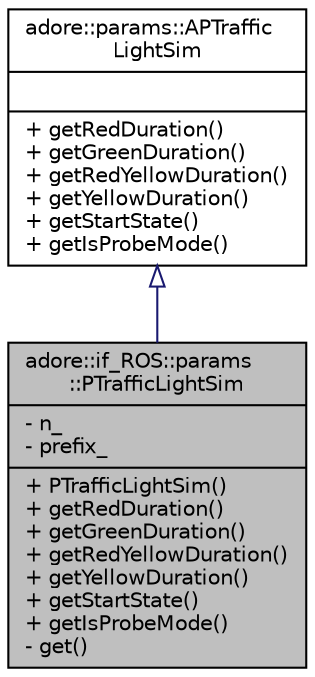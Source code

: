 digraph "adore::if_ROS::params::PTrafficLightSim"
{
 // LATEX_PDF_SIZE
  edge [fontname="Helvetica",fontsize="10",labelfontname="Helvetica",labelfontsize="10"];
  node [fontname="Helvetica",fontsize="10",shape=record];
  Node1 [label="{adore::if_ROS::params\l::PTrafficLightSim\n|- n_\l- prefix_\l|+ PTrafficLightSim()\l+ getRedDuration()\l+ getGreenDuration()\l+ getRedYellowDuration()\l+ getYellowDuration()\l+ getStartState()\l+ getIsProbeMode()\l- get()\l}",height=0.2,width=0.4,color="black", fillcolor="grey75", style="filled", fontcolor="black",tooltip=" "];
  Node2 -> Node1 [dir="back",color="midnightblue",fontsize="10",style="solid",arrowtail="onormal",fontname="Helvetica"];
  Node2 [label="{adore::params::APTraffic\lLightSim\n||+ getRedDuration()\l+ getGreenDuration()\l+ getRedYellowDuration()\l+ getYellowDuration()\l+ getStartState()\l+ getIsProbeMode()\l}",height=0.2,width=0.4,color="black", fillcolor="white", style="filled",URL="$classadore_1_1params_1_1APTrafficLightSim.html",tooltip="abstract class containing parameters to configure aspects of the map provider"];
}
